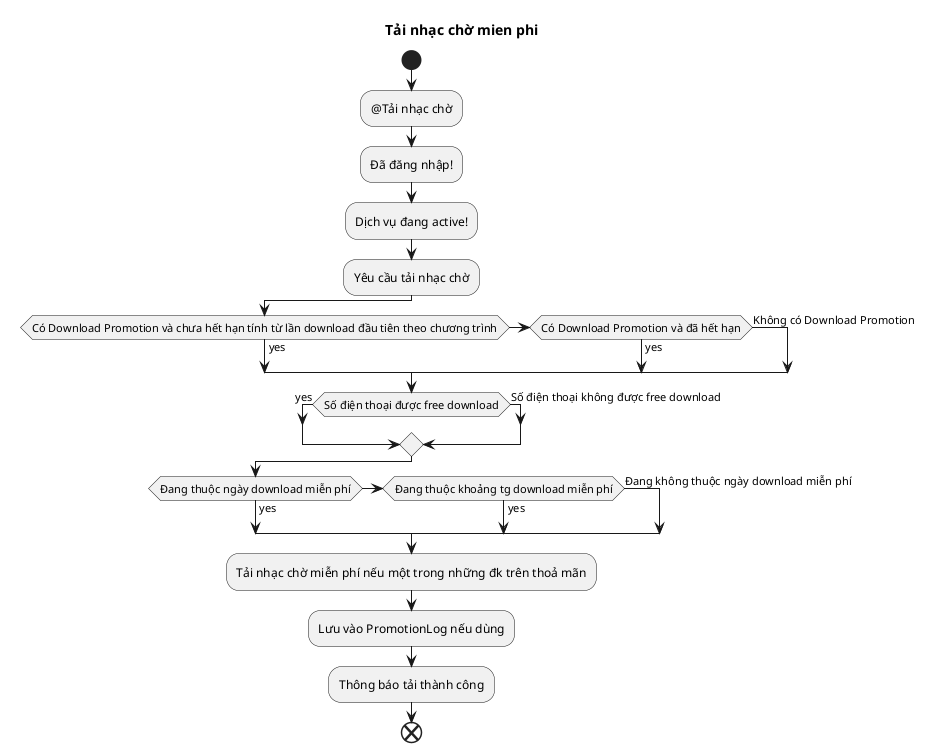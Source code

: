 @startuml

title Tải nhạc chờ mien phi

start
:@Tải nhạc chờ;
:Đã đăng nhập!;
:Dịch vụ đang active!;
:Yêu cầu tải nhạc chờ;

if (Có Download Promotion và chưa hết hạn tính từ lần download đầu tiên theo chương trình) then (yes)
elseif (Có Download Promotion và đã hết hạn) then (yes)
else (Không có Download Promotion)
endif

if (Số điện thoại được free download) then (yes)
else (Số điện thoại không được free download)
endif

if (Đang thuộc ngày download miễn phí) then (yes)
elseif (Đang thuộc khoảng tg download miễn phí) then (yes)
else (Đang không thuộc ngày download miễn phí)
endif

:Tải nhạc chờ miễn phí nếu một trong những đk trên thoả mãn;
:Lưu vào PromotionLog nếu dùng;
:Thông báo tải thành công;
end
@enduml

